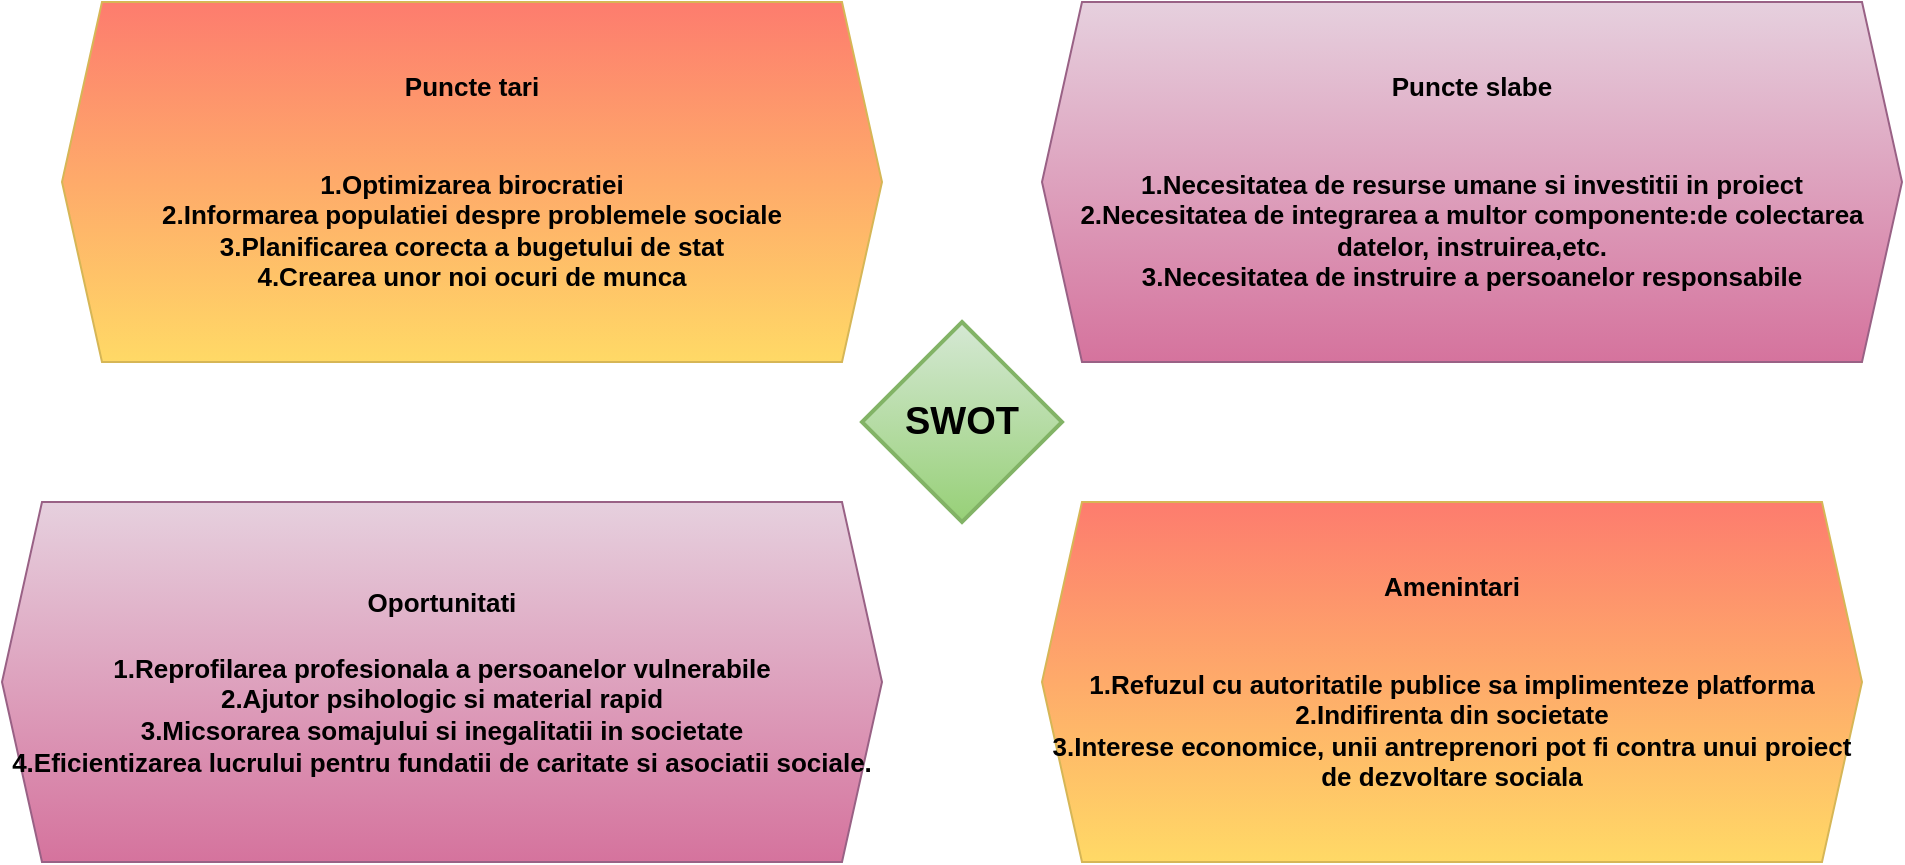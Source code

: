 <mxfile version="13.7.7" type="device"><diagram id="8GpQqIjaamd0X5QU76gU" name="Page-1"><mxGraphModel dx="1422" dy="762" grid="1" gridSize="10" guides="1" tooltips="1" connect="1" arrows="1" fold="1" page="1" pageScale="1" pageWidth="827" pageHeight="1169" math="0" shadow="0"><root><mxCell id="0"/><mxCell id="1" parent="0"/><mxCell id="d5UWGx3acufmXxNcTbuL-1" value="&lt;h2&gt;&lt;font style=&quot;font-size: 19px&quot;&gt;SWOT&lt;/font&gt;&lt;/h2&gt;" style="strokeWidth=2;html=1;shape=mxgraph.flowchart.decision;whiteSpace=wrap;fillColor=#d5e8d4;strokeColor=#82b366;gradientColor=#97d077;" vertex="1" parent="1"><mxGeometry x="510" y="320" width="100" height="100" as="geometry"/></mxCell><mxCell id="d5UWGx3acufmXxNcTbuL-3" value="&lt;h4 style=&quot;font-size: 13px&quot;&gt;Puncte tari&lt;/h4&gt;&lt;h4 style=&quot;font-size: 13px&quot;&gt;&lt;br&gt;1.Optimizarea birocratiei&lt;br&gt;2.Informarea populatiei despre problemele sociale&lt;br&gt;3.Planificarea corecta a bugetului de stat&lt;br&gt;4.Crearea unor noi ocuri de munca&lt;/h4&gt;" style="shape=hexagon;perimeter=hexagonPerimeter2;whiteSpace=wrap;html=1;fixedSize=1;gradientColor=#ffd966;strokeColor=#d6b656;fillColor=#FD7C6E;" vertex="1" parent="1"><mxGeometry x="110" y="160" width="410" height="180" as="geometry"/></mxCell><mxCell id="d5UWGx3acufmXxNcTbuL-4" value="&lt;h4 style=&quot;font-size: 13px&quot;&gt;&lt;font style=&quot;font-size: 13px&quot;&gt;Puncte slabe&lt;/font&gt;&lt;/h4&gt;&lt;h4 style=&quot;font-size: 13px&quot;&gt;&lt;font style=&quot;font-size: 13px&quot;&gt;&lt;br&gt;1.Necesitatea de resurse umane si investitii in proiect&lt;br&gt;2.Necesitatea de integrarea a multor componente:de colectarea datelor, instruirea,etc.&lt;br&gt;3.Necesitatea de instruire a persoanelor responsabile&lt;/font&gt;&lt;/h4&gt;" style="shape=hexagon;perimeter=hexagonPerimeter2;whiteSpace=wrap;html=1;fixedSize=1;gradientColor=#d5739d;fillColor=#e6d0de;strokeColor=#996185;" vertex="1" parent="1"><mxGeometry x="600" y="160" width="430" height="180" as="geometry"/></mxCell><mxCell id="d5UWGx3acufmXxNcTbuL-6" value="&lt;h4 style=&quot;font-size: 13px&quot;&gt;Oportunitati&lt;br&gt;&lt;/h4&gt;&lt;h4 style=&quot;font-size: 13px&quot;&gt;1.Reprofilarea profesionala a persoanelor vulnerabile&lt;br&gt;2.Ajutor psihologic si material rapid&lt;br&gt;3.Micsorarea somajului si inegalitatii in societate&lt;br&gt;4.Eficientizarea lucrului pentru fundatii de caritate si asociatii sociale.&lt;/h4&gt;" style="shape=hexagon;perimeter=hexagonPerimeter2;whiteSpace=wrap;html=1;fixedSize=1;gradientColor=#d5739d;fillColor=#e6d0de;strokeColor=#996185;" vertex="1" parent="1"><mxGeometry x="80" y="410" width="440" height="180" as="geometry"/></mxCell><mxCell id="d5UWGx3acufmXxNcTbuL-7" value="&lt;h4 style=&quot;font-size: 13px&quot;&gt;Amenintari&lt;/h4&gt;&lt;h4 style=&quot;font-size: 13px&quot;&gt;&lt;br&gt;1.Refuzul cu autoritatile publice sa implimenteze platforma&lt;br&gt;2.Indifirenta din societate&lt;br&gt;3.Interese economice, unii antreprenori pot fi contra unui proiect de dezvoltare sociala&lt;/h4&gt;" style="shape=hexagon;perimeter=hexagonPerimeter2;whiteSpace=wrap;html=1;fixedSize=1;gradientColor=#ffd966;strokeColor=#d6b656;fillColor=#FD7C6E;" vertex="1" parent="1"><mxGeometry x="600" y="410" width="410" height="180" as="geometry"/></mxCell></root></mxGraphModel></diagram></mxfile>